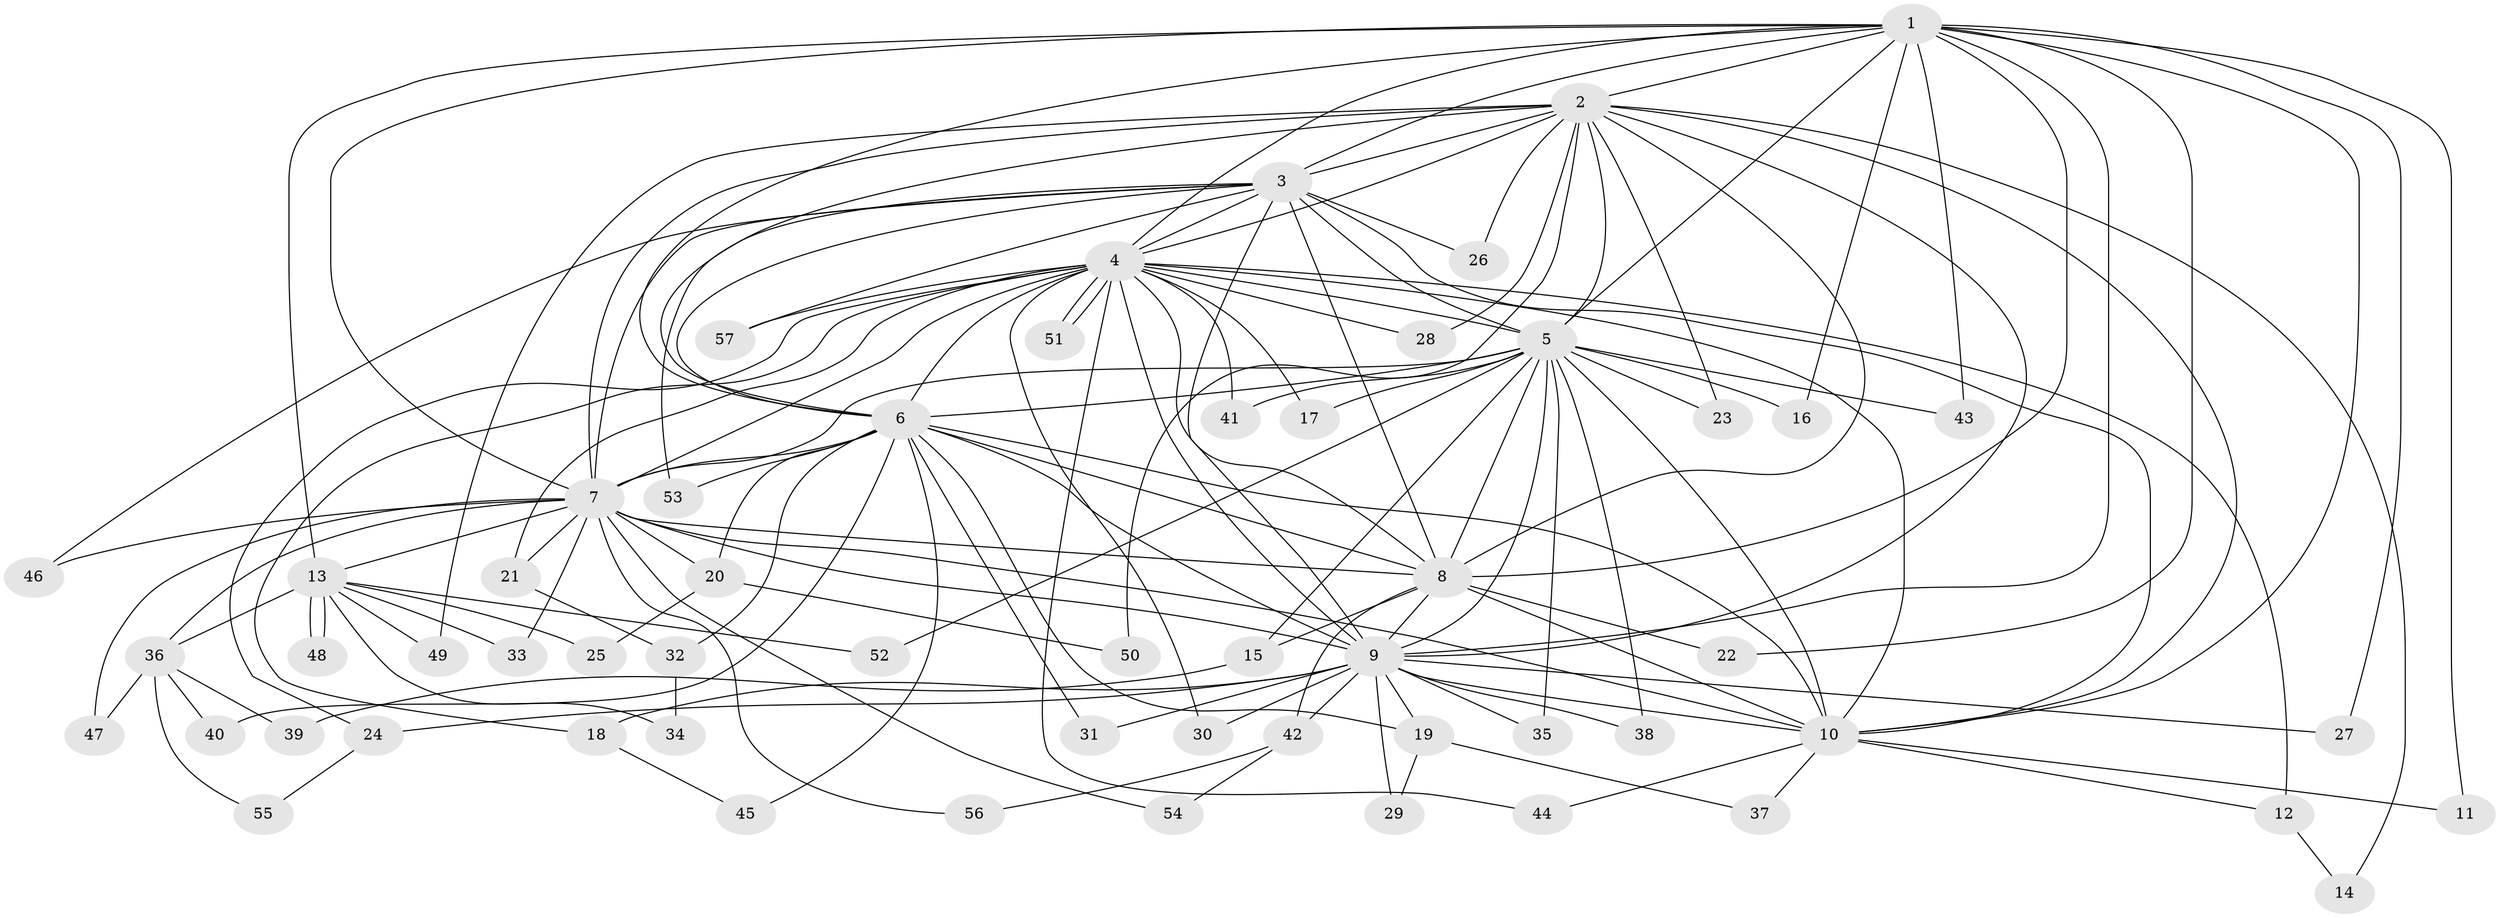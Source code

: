// Generated by graph-tools (version 1.1) at 2025/13/03/09/25 04:13:56]
// undirected, 57 vertices, 139 edges
graph export_dot {
graph [start="1"]
  node [color=gray90,style=filled];
  1;
  2;
  3;
  4;
  5;
  6;
  7;
  8;
  9;
  10;
  11;
  12;
  13;
  14;
  15;
  16;
  17;
  18;
  19;
  20;
  21;
  22;
  23;
  24;
  25;
  26;
  27;
  28;
  29;
  30;
  31;
  32;
  33;
  34;
  35;
  36;
  37;
  38;
  39;
  40;
  41;
  42;
  43;
  44;
  45;
  46;
  47;
  48;
  49;
  50;
  51;
  52;
  53;
  54;
  55;
  56;
  57;
  1 -- 2;
  1 -- 3;
  1 -- 4;
  1 -- 5;
  1 -- 6;
  1 -- 7;
  1 -- 8;
  1 -- 9;
  1 -- 10;
  1 -- 11;
  1 -- 13;
  1 -- 16;
  1 -- 22;
  1 -- 27;
  1 -- 43;
  2 -- 3;
  2 -- 4;
  2 -- 5;
  2 -- 6;
  2 -- 7;
  2 -- 8;
  2 -- 9;
  2 -- 10;
  2 -- 14;
  2 -- 23;
  2 -- 26;
  2 -- 28;
  2 -- 49;
  2 -- 50;
  3 -- 4;
  3 -- 5;
  3 -- 6;
  3 -- 7;
  3 -- 8;
  3 -- 9;
  3 -- 10;
  3 -- 26;
  3 -- 46;
  3 -- 53;
  3 -- 57;
  4 -- 5;
  4 -- 6;
  4 -- 7;
  4 -- 8;
  4 -- 9;
  4 -- 10;
  4 -- 12;
  4 -- 17;
  4 -- 18;
  4 -- 21;
  4 -- 24;
  4 -- 28;
  4 -- 30;
  4 -- 41;
  4 -- 44;
  4 -- 51;
  4 -- 51;
  4 -- 57;
  5 -- 6;
  5 -- 7;
  5 -- 8;
  5 -- 9;
  5 -- 10;
  5 -- 15;
  5 -- 16;
  5 -- 17;
  5 -- 23;
  5 -- 35;
  5 -- 38;
  5 -- 41;
  5 -- 43;
  5 -- 52;
  6 -- 7;
  6 -- 8;
  6 -- 9;
  6 -- 10;
  6 -- 19;
  6 -- 20;
  6 -- 31;
  6 -- 32;
  6 -- 40;
  6 -- 45;
  6 -- 53;
  7 -- 8;
  7 -- 9;
  7 -- 10;
  7 -- 13;
  7 -- 20;
  7 -- 21;
  7 -- 33;
  7 -- 36;
  7 -- 46;
  7 -- 47;
  7 -- 54;
  7 -- 56;
  8 -- 9;
  8 -- 10;
  8 -- 15;
  8 -- 22;
  8 -- 42;
  9 -- 10;
  9 -- 18;
  9 -- 19;
  9 -- 24;
  9 -- 27;
  9 -- 29;
  9 -- 30;
  9 -- 31;
  9 -- 35;
  9 -- 38;
  9 -- 42;
  10 -- 11;
  10 -- 12;
  10 -- 37;
  10 -- 44;
  12 -- 14;
  13 -- 25;
  13 -- 33;
  13 -- 34;
  13 -- 36;
  13 -- 48;
  13 -- 48;
  13 -- 49;
  13 -- 52;
  15 -- 39;
  18 -- 45;
  19 -- 29;
  19 -- 37;
  20 -- 25;
  20 -- 50;
  21 -- 32;
  24 -- 55;
  32 -- 34;
  36 -- 39;
  36 -- 40;
  36 -- 47;
  36 -- 55;
  42 -- 54;
  42 -- 56;
}
